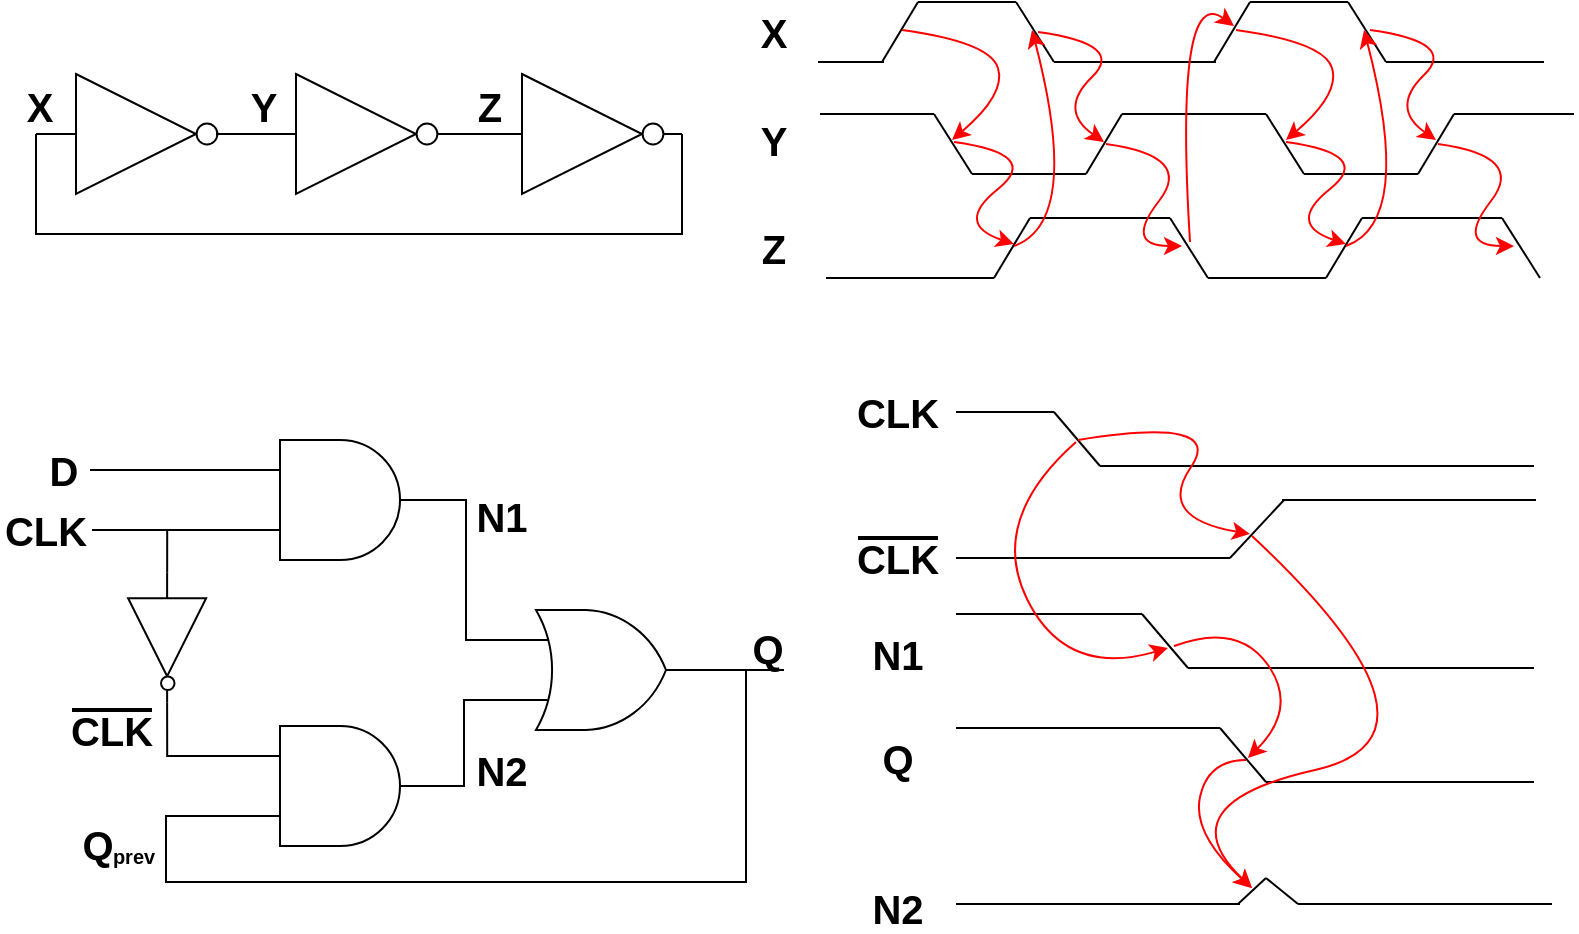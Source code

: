 <mxfile version="14.1.8" type="device"><diagram id="6ry-ktxCD0OobIDeHjhN" name="第 1 页"><mxGraphModel dx="1278" dy="948" grid="0" gridSize="10" guides="1" tooltips="1" connect="1" arrows="1" fold="1" page="0" pageScale="1" pageWidth="827" pageHeight="1169" math="0" shadow="0"><root><mxCell id="0"/><mxCell id="1" parent="0"/><mxCell id="Eeb_NLCzJlz4wdNrXk7k-3" value="" style="group" vertex="1" connectable="0" parent="1"><mxGeometry x="362" y="382" width="100" height="60" as="geometry"/></mxCell><mxCell id="Eeb_NLCzJlz4wdNrXk7k-1" value="" style="verticalLabelPosition=bottom;shadow=0;dashed=0;align=center;html=1;verticalAlign=top;shape=mxgraph.electrical.logic_gates.buffer2;" vertex="1" parent="Eeb_NLCzJlz4wdNrXk7k-3"><mxGeometry width="100" height="60" as="geometry"/></mxCell><mxCell id="Eeb_NLCzJlz4wdNrXk7k-2" value="" style="verticalLabelPosition=bottom;shadow=0;dashed=0;align=center;html=1;verticalAlign=top;shape=mxgraph.electrical.logic_gates.inverting_contact;" vertex="1" parent="Eeb_NLCzJlz4wdNrXk7k-3"><mxGeometry x="79" y="23.5" width="13" height="13" as="geometry"/></mxCell><mxCell id="Eeb_NLCzJlz4wdNrXk7k-60" value="&lt;b&gt;&lt;font style=&quot;font-size: 20px&quot;&gt;X&lt;/font&gt;&lt;/b&gt;" style="text;html=1;strokeColor=none;fillColor=none;align=center;verticalAlign=middle;whiteSpace=wrap;rounded=0;" vertex="1" parent="Eeb_NLCzJlz4wdNrXk7k-3"><mxGeometry x="-18" y="6" width="40" height="20" as="geometry"/></mxCell><mxCell id="Eeb_NLCzJlz4wdNrXk7k-4" value="" style="group" vertex="1" connectable="0" parent="1"><mxGeometry x="472" y="382" width="100" height="60" as="geometry"/></mxCell><mxCell id="Eeb_NLCzJlz4wdNrXk7k-5" value="" style="verticalLabelPosition=bottom;shadow=0;dashed=0;align=center;html=1;verticalAlign=top;shape=mxgraph.electrical.logic_gates.buffer2;" vertex="1" parent="Eeb_NLCzJlz4wdNrXk7k-4"><mxGeometry width="100" height="60" as="geometry"/></mxCell><mxCell id="Eeb_NLCzJlz4wdNrXk7k-6" value="" style="verticalLabelPosition=bottom;shadow=0;dashed=0;align=center;html=1;verticalAlign=top;shape=mxgraph.electrical.logic_gates.inverting_contact;" vertex="1" parent="Eeb_NLCzJlz4wdNrXk7k-4"><mxGeometry x="79" y="23.5" width="13" height="13" as="geometry"/></mxCell><mxCell id="Eeb_NLCzJlz4wdNrXk7k-61" value="&lt;b&gt;&lt;font style=&quot;font-size: 20px&quot;&gt;Y&lt;/font&gt;&lt;/b&gt;" style="text;html=1;strokeColor=none;fillColor=none;align=center;verticalAlign=middle;whiteSpace=wrap;rounded=0;" vertex="1" parent="Eeb_NLCzJlz4wdNrXk7k-4"><mxGeometry x="-16" y="6" width="40" height="20" as="geometry"/></mxCell><mxCell id="Eeb_NLCzJlz4wdNrXk7k-7" value="" style="group" vertex="1" connectable="0" parent="1"><mxGeometry x="585" y="382" width="100" height="60" as="geometry"/></mxCell><mxCell id="Eeb_NLCzJlz4wdNrXk7k-8" value="" style="verticalLabelPosition=bottom;shadow=0;dashed=0;align=center;html=1;verticalAlign=top;shape=mxgraph.electrical.logic_gates.buffer2;" vertex="1" parent="Eeb_NLCzJlz4wdNrXk7k-7"><mxGeometry width="100" height="60" as="geometry"/></mxCell><mxCell id="Eeb_NLCzJlz4wdNrXk7k-9" value="" style="verticalLabelPosition=bottom;shadow=0;dashed=0;align=center;html=1;verticalAlign=top;shape=mxgraph.electrical.logic_gates.inverting_contact;" vertex="1" parent="Eeb_NLCzJlz4wdNrXk7k-7"><mxGeometry x="79" y="23.5" width="13" height="13" as="geometry"/></mxCell><mxCell id="Eeb_NLCzJlz4wdNrXk7k-66" value="&lt;b&gt;&lt;font style=&quot;font-size: 20px&quot;&gt;Z&lt;/font&gt;&lt;/b&gt;" style="text;html=1;strokeColor=none;fillColor=none;align=center;verticalAlign=middle;whiteSpace=wrap;rounded=0;" vertex="1" parent="Eeb_NLCzJlz4wdNrXk7k-7"><mxGeometry x="-16" y="6" width="40" height="20" as="geometry"/></mxCell><mxCell id="Eeb_NLCzJlz4wdNrXk7k-10" style="edgeStyle=orthogonalEdgeStyle;rounded=0;orthogonalLoop=1;jettySize=auto;html=1;entryX=0;entryY=0.5;entryDx=0;entryDy=0;endArrow=none;endFill=0;" edge="1" parent="1" source="Eeb_NLCzJlz4wdNrXk7k-1" target="Eeb_NLCzJlz4wdNrXk7k-5"><mxGeometry relative="1" as="geometry"/></mxCell><mxCell id="Eeb_NLCzJlz4wdNrXk7k-11" style="edgeStyle=orthogonalEdgeStyle;rounded=0;orthogonalLoop=1;jettySize=auto;html=1;entryX=0;entryY=0.5;entryDx=0;entryDy=0;endArrow=none;endFill=0;" edge="1" parent="1" source="Eeb_NLCzJlz4wdNrXk7k-6" target="Eeb_NLCzJlz4wdNrXk7k-8"><mxGeometry relative="1" as="geometry"/></mxCell><mxCell id="Eeb_NLCzJlz4wdNrXk7k-12" style="edgeStyle=orthogonalEdgeStyle;rounded=0;orthogonalLoop=1;jettySize=auto;html=1;entryX=0;entryY=0.5;entryDx=0;entryDy=0;endArrow=none;endFill=0;exitX=1;exitY=0.5;exitDx=0;exitDy=0;" edge="1" parent="1" source="Eeb_NLCzJlz4wdNrXk7k-8" target="Eeb_NLCzJlz4wdNrXk7k-1"><mxGeometry relative="1" as="geometry"><Array as="points"><mxPoint x="685" y="462"/><mxPoint x="362" y="462"/></Array></mxGeometry></mxCell><mxCell id="Eeb_NLCzJlz4wdNrXk7k-13" value="" style="endArrow=none;html=1;" edge="1" parent="1"><mxGeometry width="50" height="50" relative="1" as="geometry"><mxPoint x="753" y="376" as="sourcePoint"/><mxPoint x="786" y="376" as="targetPoint"/></mxGeometry></mxCell><mxCell id="Eeb_NLCzJlz4wdNrXk7k-14" value="" style="endArrow=none;html=1;" edge="1" parent="1"><mxGeometry width="50" height="50" relative="1" as="geometry"><mxPoint x="785" y="376" as="sourcePoint"/><mxPoint x="803" y="346" as="targetPoint"/></mxGeometry></mxCell><mxCell id="Eeb_NLCzJlz4wdNrXk7k-15" value="" style="endArrow=none;html=1;" edge="1" parent="1"><mxGeometry width="50" height="50" relative="1" as="geometry"><mxPoint x="852" y="346" as="sourcePoint"/><mxPoint x="803" y="346" as="targetPoint"/></mxGeometry></mxCell><mxCell id="Eeb_NLCzJlz4wdNrXk7k-16" value="" style="endArrow=none;html=1;" edge="1" parent="1"><mxGeometry width="50" height="50" relative="1" as="geometry"><mxPoint x="871" y="376" as="sourcePoint"/><mxPoint x="852" y="346.0" as="targetPoint"/></mxGeometry></mxCell><mxCell id="Eeb_NLCzJlz4wdNrXk7k-17" value="" style="endArrow=none;html=1;" edge="1" parent="1"><mxGeometry width="50" height="50" relative="1" as="geometry"><mxPoint x="871.0" y="376" as="sourcePoint"/><mxPoint x="917" y="376" as="targetPoint"/></mxGeometry></mxCell><mxCell id="Eeb_NLCzJlz4wdNrXk7k-18" value="" style="endArrow=none;html=1;" edge="1" parent="1"><mxGeometry width="50" height="50" relative="1" as="geometry"><mxPoint x="917" y="376" as="sourcePoint"/><mxPoint x="950" y="376" as="targetPoint"/></mxGeometry></mxCell><mxCell id="Eeb_NLCzJlz4wdNrXk7k-23" value="" style="endArrow=none;html=1;" edge="1" parent="1"><mxGeometry width="50" height="50" relative="1" as="geometry"><mxPoint x="811" y="402" as="sourcePoint"/><mxPoint x="754" y="402" as="targetPoint"/></mxGeometry></mxCell><mxCell id="Eeb_NLCzJlz4wdNrXk7k-24" value="" style="endArrow=none;html=1;" edge="1" parent="1"><mxGeometry width="50" height="50" relative="1" as="geometry"><mxPoint x="830" y="432" as="sourcePoint"/><mxPoint x="811" y="402.0" as="targetPoint"/></mxGeometry></mxCell><mxCell id="Eeb_NLCzJlz4wdNrXk7k-25" value="" style="endArrow=none;html=1;" edge="1" parent="1"><mxGeometry width="50" height="50" relative="1" as="geometry"><mxPoint x="830" y="432" as="sourcePoint"/><mxPoint x="872" y="432" as="targetPoint"/></mxGeometry></mxCell><mxCell id="Eeb_NLCzJlz4wdNrXk7k-26" value="" style="endArrow=none;html=1;" edge="1" parent="1"><mxGeometry width="50" height="50" relative="1" as="geometry"><mxPoint x="887" y="432" as="sourcePoint"/><mxPoint x="905" y="402" as="targetPoint"/></mxGeometry></mxCell><mxCell id="Eeb_NLCzJlz4wdNrXk7k-27" value="" style="endArrow=none;html=1;" edge="1" parent="1"><mxGeometry width="50" height="50" relative="1" as="geometry"><mxPoint x="866" y="432" as="sourcePoint"/><mxPoint x="887" y="432" as="targetPoint"/></mxGeometry></mxCell><mxCell id="Eeb_NLCzJlz4wdNrXk7k-28" value="" style="endArrow=none;html=1;" edge="1" parent="1"><mxGeometry width="50" height="50" relative="1" as="geometry"><mxPoint x="965" y="402" as="sourcePoint"/><mxPoint x="905" y="402" as="targetPoint"/></mxGeometry></mxCell><mxCell id="Eeb_NLCzJlz4wdNrXk7k-29" value="" style="endArrow=none;html=1;" edge="1" parent="1"><mxGeometry width="50" height="50" relative="1" as="geometry"><mxPoint x="757" y="484" as="sourcePoint"/><mxPoint x="841" y="484" as="targetPoint"/></mxGeometry></mxCell><mxCell id="Eeb_NLCzJlz4wdNrXk7k-30" value="" style="endArrow=none;html=1;" edge="1" parent="1"><mxGeometry width="50" height="50" relative="1" as="geometry"><mxPoint x="841" y="484" as="sourcePoint"/><mxPoint x="859" y="454" as="targetPoint"/></mxGeometry></mxCell><mxCell id="Eeb_NLCzJlz4wdNrXk7k-31" value="" style="endArrow=none;html=1;" edge="1" parent="1"><mxGeometry width="50" height="50" relative="1" as="geometry"><mxPoint x="929" y="454" as="sourcePoint"/><mxPoint x="859" y="454" as="targetPoint"/></mxGeometry></mxCell><mxCell id="Eeb_NLCzJlz4wdNrXk7k-32" value="" style="endArrow=none;html=1;" edge="1" parent="1"><mxGeometry width="50" height="50" relative="1" as="geometry"><mxPoint x="948" y="484" as="sourcePoint"/><mxPoint x="929" y="454.0" as="targetPoint"/></mxGeometry></mxCell><mxCell id="Eeb_NLCzJlz4wdNrXk7k-33" value="" style="endArrow=none;html=1;" edge="1" parent="1"><mxGeometry width="50" height="50" relative="1" as="geometry"><mxPoint x="919" y="376" as="sourcePoint"/><mxPoint x="952" y="376" as="targetPoint"/></mxGeometry></mxCell><mxCell id="Eeb_NLCzJlz4wdNrXk7k-34" value="" style="endArrow=none;html=1;" edge="1" parent="1"><mxGeometry width="50" height="50" relative="1" as="geometry"><mxPoint x="951" y="376" as="sourcePoint"/><mxPoint x="969" y="346" as="targetPoint"/></mxGeometry></mxCell><mxCell id="Eeb_NLCzJlz4wdNrXk7k-35" value="" style="endArrow=none;html=1;" edge="1" parent="1"><mxGeometry width="50" height="50" relative="1" as="geometry"><mxPoint x="1018" y="346" as="sourcePoint"/><mxPoint x="969" y="346" as="targetPoint"/></mxGeometry></mxCell><mxCell id="Eeb_NLCzJlz4wdNrXk7k-36" value="" style="endArrow=none;html=1;" edge="1" parent="1"><mxGeometry width="50" height="50" relative="1" as="geometry"><mxPoint x="1037" y="376" as="sourcePoint"/><mxPoint x="1018" y="346.0" as="targetPoint"/></mxGeometry></mxCell><mxCell id="Eeb_NLCzJlz4wdNrXk7k-37" value="" style="endArrow=none;html=1;" edge="1" parent="1"><mxGeometry width="50" height="50" relative="1" as="geometry"><mxPoint x="1037" y="376" as="sourcePoint"/><mxPoint x="1083" y="376" as="targetPoint"/></mxGeometry></mxCell><mxCell id="Eeb_NLCzJlz4wdNrXk7k-38" value="" style="endArrow=none;html=1;" edge="1" parent="1"><mxGeometry width="50" height="50" relative="1" as="geometry"><mxPoint x="1083" y="376" as="sourcePoint"/><mxPoint x="1116" y="376" as="targetPoint"/></mxGeometry></mxCell><mxCell id="Eeb_NLCzJlz4wdNrXk7k-39" value="" style="endArrow=none;html=1;" edge="1" parent="1"><mxGeometry width="50" height="50" relative="1" as="geometry"><mxPoint x="977" y="402" as="sourcePoint"/><mxPoint x="920" y="402" as="targetPoint"/></mxGeometry></mxCell><mxCell id="Eeb_NLCzJlz4wdNrXk7k-40" value="" style="endArrow=none;html=1;" edge="1" parent="1"><mxGeometry width="50" height="50" relative="1" as="geometry"><mxPoint x="996" y="432" as="sourcePoint"/><mxPoint x="977" y="402.0" as="targetPoint"/></mxGeometry></mxCell><mxCell id="Eeb_NLCzJlz4wdNrXk7k-41" value="" style="endArrow=none;html=1;" edge="1" parent="1"><mxGeometry width="50" height="50" relative="1" as="geometry"><mxPoint x="996" y="432" as="sourcePoint"/><mxPoint x="1038" y="432" as="targetPoint"/></mxGeometry></mxCell><mxCell id="Eeb_NLCzJlz4wdNrXk7k-42" value="" style="endArrow=none;html=1;" edge="1" parent="1"><mxGeometry width="50" height="50" relative="1" as="geometry"><mxPoint x="1053" y="432" as="sourcePoint"/><mxPoint x="1071" y="402" as="targetPoint"/></mxGeometry></mxCell><mxCell id="Eeb_NLCzJlz4wdNrXk7k-43" value="" style="endArrow=none;html=1;" edge="1" parent="1"><mxGeometry width="50" height="50" relative="1" as="geometry"><mxPoint x="1032" y="432" as="sourcePoint"/><mxPoint x="1053" y="432" as="targetPoint"/></mxGeometry></mxCell><mxCell id="Eeb_NLCzJlz4wdNrXk7k-44" value="" style="endArrow=none;html=1;" edge="1" parent="1"><mxGeometry width="50" height="50" relative="1" as="geometry"><mxPoint x="1131" y="402" as="sourcePoint"/><mxPoint x="1071" y="402" as="targetPoint"/></mxGeometry></mxCell><mxCell id="Eeb_NLCzJlz4wdNrXk7k-45" value="" style="endArrow=none;html=1;" edge="1" parent="1"><mxGeometry width="50" height="50" relative="1" as="geometry"><mxPoint x="948" y="484" as="sourcePoint"/><mxPoint x="1007" y="484" as="targetPoint"/></mxGeometry></mxCell><mxCell id="Eeb_NLCzJlz4wdNrXk7k-46" value="" style="endArrow=none;html=1;" edge="1" parent="1"><mxGeometry width="50" height="50" relative="1" as="geometry"><mxPoint x="1007" y="484" as="sourcePoint"/><mxPoint x="1025" y="454" as="targetPoint"/></mxGeometry></mxCell><mxCell id="Eeb_NLCzJlz4wdNrXk7k-47" value="" style="endArrow=none;html=1;" edge="1" parent="1"><mxGeometry width="50" height="50" relative="1" as="geometry"><mxPoint x="1095" y="454" as="sourcePoint"/><mxPoint x="1025" y="454" as="targetPoint"/></mxGeometry></mxCell><mxCell id="Eeb_NLCzJlz4wdNrXk7k-48" value="" style="endArrow=none;html=1;" edge="1" parent="1"><mxGeometry width="50" height="50" relative="1" as="geometry"><mxPoint x="1114" y="484" as="sourcePoint"/><mxPoint x="1095" y="454.0" as="targetPoint"/></mxGeometry></mxCell><mxCell id="Eeb_NLCzJlz4wdNrXk7k-49" value="" style="curved=1;endArrow=classic;html=1;strokeColor=#FF0000;" edge="1" parent="1"><mxGeometry width="50" height="50" relative="1" as="geometry"><mxPoint x="795" y="360" as="sourcePoint"/><mxPoint x="820" y="415" as="targetPoint"/><Array as="points"><mxPoint x="839" y="366"/><mxPoint x="847" y="392"/></Array></mxGeometry></mxCell><mxCell id="Eeb_NLCzJlz4wdNrXk7k-50" value="" style="curved=1;endArrow=classic;html=1;strokeColor=#FF0000;" edge="1" parent="1"><mxGeometry width="50" height="50" relative="1" as="geometry"><mxPoint x="821" y="416" as="sourcePoint"/><mxPoint x="851" y="467" as="targetPoint"/><Array as="points"><mxPoint x="865" y="422"/><mxPoint x="821" y="457"/></Array></mxGeometry></mxCell><mxCell id="Eeb_NLCzJlz4wdNrXk7k-51" value="" style="curved=1;endArrow=classic;html=1;strokeColor=#FF0000;" edge="1" parent="1"><mxGeometry width="50" height="50" relative="1" as="geometry"><mxPoint x="851" y="468" as="sourcePoint"/><mxPoint x="860" y="360" as="targetPoint"/><Array as="points"><mxPoint x="885" y="456"/></Array></mxGeometry></mxCell><mxCell id="Eeb_NLCzJlz4wdNrXk7k-52" value="" style="curved=1;endArrow=classic;html=1;strokeColor=#FF0000;" edge="1" parent="1"><mxGeometry width="50" height="50" relative="1" as="geometry"><mxPoint x="863" y="361" as="sourcePoint"/><mxPoint x="896" y="416" as="targetPoint"/><Array as="points"><mxPoint x="907" y="367"/><mxPoint x="873" y="400"/></Array></mxGeometry></mxCell><mxCell id="Eeb_NLCzJlz4wdNrXk7k-53" value="" style="curved=1;endArrow=classic;html=1;strokeColor=#FF0000;" edge="1" parent="1"><mxGeometry width="50" height="50" relative="1" as="geometry"><mxPoint x="897" y="417" as="sourcePoint"/><mxPoint x="935" y="468" as="targetPoint"/><Array as="points"><mxPoint x="941" y="423"/><mxPoint x="906" y="468"/></Array></mxGeometry></mxCell><mxCell id="Eeb_NLCzJlz4wdNrXk7k-54" value="" style="curved=1;endArrow=classic;html=1;strokeColor=#FF0000;" edge="1" parent="1"><mxGeometry width="50" height="50" relative="1" as="geometry"><mxPoint x="939" y="466" as="sourcePoint"/><mxPoint x="961" y="358" as="targetPoint"/><Array as="points"><mxPoint x="931" y="336"/></Array></mxGeometry></mxCell><mxCell id="Eeb_NLCzJlz4wdNrXk7k-55" value="" style="curved=1;endArrow=classic;html=1;strokeColor=#FF0000;" edge="1" parent="1"><mxGeometry width="50" height="50" relative="1" as="geometry"><mxPoint x="962" y="360" as="sourcePoint"/><mxPoint x="987" y="415" as="targetPoint"/><Array as="points"><mxPoint x="1006" y="366"/><mxPoint x="1014" y="392"/></Array></mxGeometry></mxCell><mxCell id="Eeb_NLCzJlz4wdNrXk7k-56" value="" style="curved=1;endArrow=classic;html=1;strokeColor=#FF0000;" edge="1" parent="1"><mxGeometry width="50" height="50" relative="1" as="geometry"><mxPoint x="987" y="416" as="sourcePoint"/><mxPoint x="1017" y="467" as="targetPoint"/><Array as="points"><mxPoint x="1031" y="422"/><mxPoint x="987" y="457"/></Array></mxGeometry></mxCell><mxCell id="Eeb_NLCzJlz4wdNrXk7k-57" value="" style="curved=1;endArrow=classic;html=1;strokeColor=#FF0000;" edge="1" parent="1"><mxGeometry width="50" height="50" relative="1" as="geometry"><mxPoint x="1017" y="468" as="sourcePoint"/><mxPoint x="1026" y="360" as="targetPoint"/><Array as="points"><mxPoint x="1051" y="456"/></Array></mxGeometry></mxCell><mxCell id="Eeb_NLCzJlz4wdNrXk7k-58" value="" style="curved=1;endArrow=classic;html=1;strokeColor=#FF0000;" edge="1" parent="1"><mxGeometry width="50" height="50" relative="1" as="geometry"><mxPoint x="1029" y="360" as="sourcePoint"/><mxPoint x="1062" y="415" as="targetPoint"/><Array as="points"><mxPoint x="1073" y="366"/><mxPoint x="1039" y="399"/></Array></mxGeometry></mxCell><mxCell id="Eeb_NLCzJlz4wdNrXk7k-59" value="" style="curved=1;endArrow=classic;html=1;strokeColor=#FF0000;" edge="1" parent="1"><mxGeometry width="50" height="50" relative="1" as="geometry"><mxPoint x="1063" y="417" as="sourcePoint"/><mxPoint x="1101" y="468" as="targetPoint"/><Array as="points"><mxPoint x="1107" y="423"/><mxPoint x="1072" y="468"/></Array></mxGeometry></mxCell><mxCell id="Eeb_NLCzJlz4wdNrXk7k-67" value="&lt;b&gt;&lt;font style=&quot;font-size: 20px&quot;&gt;X&lt;/font&gt;&lt;/b&gt;" style="text;html=1;strokeColor=none;fillColor=none;align=center;verticalAlign=middle;whiteSpace=wrap;rounded=0;" vertex="1" parent="1"><mxGeometry x="711" y="351" width="40" height="20" as="geometry"/></mxCell><mxCell id="Eeb_NLCzJlz4wdNrXk7k-69" value="&lt;b&gt;&lt;font style=&quot;font-size: 20px&quot;&gt;Y&lt;/font&gt;&lt;/b&gt;" style="text;html=1;strokeColor=none;fillColor=none;align=center;verticalAlign=middle;whiteSpace=wrap;rounded=0;" vertex="1" parent="1"><mxGeometry x="711" y="405" width="40" height="20" as="geometry"/></mxCell><mxCell id="Eeb_NLCzJlz4wdNrXk7k-70" value="&lt;b&gt;&lt;font style=&quot;font-size: 20px&quot;&gt;Z&lt;/font&gt;&lt;/b&gt;" style="text;html=1;strokeColor=none;fillColor=none;align=center;verticalAlign=middle;whiteSpace=wrap;rounded=0;" vertex="1" parent="1"><mxGeometry x="711" y="459" width="40" height="20" as="geometry"/></mxCell><mxCell id="Eeb_NLCzJlz4wdNrXk7k-72" value="" style="group;rotation=90;" vertex="1" connectable="0" parent="1"><mxGeometry x="411" y="640" width="65" height="39" as="geometry"/></mxCell><mxCell id="Eeb_NLCzJlz4wdNrXk7k-73" value="" style="verticalLabelPosition=bottom;shadow=0;dashed=0;align=center;html=1;verticalAlign=top;shape=mxgraph.electrical.logic_gates.buffer2;rotation=90;" vertex="1" parent="Eeb_NLCzJlz4wdNrXk7k-72"><mxGeometry x="-15.942" y="4.098" width="65" height="39" as="geometry"/></mxCell><mxCell id="Eeb_NLCzJlz4wdNrXk7k-74" value="" style="verticalLabelPosition=bottom;shadow=0;dashed=0;align=center;html=1;verticalAlign=top;shape=mxgraph.electrical.logic_gates.inverting_contact;rotation=90;" vertex="1" parent="Eeb_NLCzJlz4wdNrXk7k-72"><mxGeometry x="12.658" y="42.448" width="8.45" height="8.45" as="geometry"/></mxCell><mxCell id="Eeb_NLCzJlz4wdNrXk7k-85" style="edgeStyle=orthogonalEdgeStyle;rounded=0;orthogonalLoop=1;jettySize=auto;html=1;entryX=0;entryY=0.25;entryDx=0;entryDy=0;entryPerimeter=0;endArrow=none;endFill=0;strokeColor=#000000;" edge="1" parent="1" source="Eeb_NLCzJlz4wdNrXk7k-76" target="Eeb_NLCzJlz4wdNrXk7k-77"><mxGeometry relative="1" as="geometry"><Array as="points"><mxPoint x="577" y="595"/><mxPoint x="577" y="665"/></Array></mxGeometry></mxCell><mxCell id="Eeb_NLCzJlz4wdNrXk7k-76" value="" style="verticalLabelPosition=bottom;shadow=0;dashed=0;align=center;html=1;verticalAlign=top;shape=mxgraph.electrical.logic_gates.logic_gate;operation=and;" vertex="1" parent="1"><mxGeometry x="464" y="565" width="100" height="60" as="geometry"/></mxCell><mxCell id="Eeb_NLCzJlz4wdNrXk7k-87" style="edgeStyle=orthogonalEdgeStyle;rounded=0;orthogonalLoop=1;jettySize=auto;html=1;entryX=0;entryY=0.75;entryDx=0;entryDy=0;entryPerimeter=0;endArrow=none;endFill=0;strokeColor=#000000;exitX=1;exitY=0.5;exitDx=0;exitDy=0;exitPerimeter=0;" edge="1" parent="1" source="Eeb_NLCzJlz4wdNrXk7k-77" target="Eeb_NLCzJlz4wdNrXk7k-79"><mxGeometry relative="1" as="geometry"><Array as="points"><mxPoint x="717" y="680"/><mxPoint x="717" y="786"/><mxPoint x="427" y="786"/><mxPoint x="427" y="753"/></Array></mxGeometry></mxCell><mxCell id="Eeb_NLCzJlz4wdNrXk7k-77" value="" style="verticalLabelPosition=bottom;shadow=0;dashed=0;align=center;html=1;verticalAlign=top;shape=mxgraph.electrical.logic_gates.logic_gate;operation=or;" vertex="1" parent="1"><mxGeometry x="597" y="650" width="100" height="60" as="geometry"/></mxCell><mxCell id="Eeb_NLCzJlz4wdNrXk7k-86" style="edgeStyle=orthogonalEdgeStyle;rounded=0;orthogonalLoop=1;jettySize=auto;html=1;entryX=0;entryY=0.75;entryDx=0;entryDy=0;entryPerimeter=0;endArrow=none;endFill=0;strokeColor=#000000;" edge="1" parent="1" source="Eeb_NLCzJlz4wdNrXk7k-79" target="Eeb_NLCzJlz4wdNrXk7k-77"><mxGeometry relative="1" as="geometry"><Array as="points"><mxPoint x="576" y="738"/><mxPoint x="576" y="695"/></Array></mxGeometry></mxCell><mxCell id="Eeb_NLCzJlz4wdNrXk7k-79" value="" style="verticalLabelPosition=bottom;shadow=0;dashed=0;align=center;html=1;verticalAlign=top;shape=mxgraph.electrical.logic_gates.logic_gate;operation=and;" vertex="1" parent="1"><mxGeometry x="464" y="708" width="100" height="60" as="geometry"/></mxCell><mxCell id="Eeb_NLCzJlz4wdNrXk7k-80" value="" style="endArrow=none;html=1;exitX=0;exitY=0.75;exitDx=0;exitDy=0;exitPerimeter=0;" edge="1" parent="1" source="Eeb_NLCzJlz4wdNrXk7k-76"><mxGeometry width="50" height="50" relative="1" as="geometry"><mxPoint x="748" y="545" as="sourcePoint"/><mxPoint x="390" y="610" as="targetPoint"/></mxGeometry></mxCell><mxCell id="Eeb_NLCzJlz4wdNrXk7k-81" value="" style="endArrow=none;html=1;exitX=0;exitY=0.25;exitDx=0;exitDy=0;exitPerimeter=0;" edge="1" parent="1" source="Eeb_NLCzJlz4wdNrXk7k-76"><mxGeometry width="50" height="50" relative="1" as="geometry"><mxPoint x="474" y="620" as="sourcePoint"/><mxPoint x="389" y="580" as="targetPoint"/></mxGeometry></mxCell><mxCell id="Eeb_NLCzJlz4wdNrXk7k-83" style="edgeStyle=orthogonalEdgeStyle;rounded=0;orthogonalLoop=1;jettySize=auto;html=1;endArrow=none;endFill=0;strokeColor=#000000;" edge="1" parent="1" source="Eeb_NLCzJlz4wdNrXk7k-73"><mxGeometry relative="1" as="geometry"><mxPoint x="427.558" y="609.99" as="targetPoint"/></mxGeometry></mxCell><mxCell id="Eeb_NLCzJlz4wdNrXk7k-84" style="edgeStyle=orthogonalEdgeStyle;rounded=0;orthogonalLoop=1;jettySize=auto;html=1;entryX=0;entryY=0.25;entryDx=0;entryDy=0;entryPerimeter=0;endArrow=none;endFill=0;strokeColor=#000000;exitX=1;exitY=0.5;exitDx=0;exitDy=0;" edge="1" parent="1" source="Eeb_NLCzJlz4wdNrXk7k-73" target="Eeb_NLCzJlz4wdNrXk7k-79"><mxGeometry relative="1" as="geometry"><Array as="points"><mxPoint x="428" y="723"/></Array></mxGeometry></mxCell><mxCell id="Eeb_NLCzJlz4wdNrXk7k-88" value="&lt;font style=&quot;font-size: 20px&quot;&gt;&lt;b&gt;D&lt;/b&gt;&lt;/font&gt;" style="text;html=1;strokeColor=none;fillColor=none;align=center;verticalAlign=middle;whiteSpace=wrap;rounded=0;" vertex="1" parent="1"><mxGeometry x="356" y="570" width="40" height="20" as="geometry"/></mxCell><mxCell id="Eeb_NLCzJlz4wdNrXk7k-89" value="&lt;font style=&quot;font-size: 20px&quot;&gt;&lt;b&gt;CLK&lt;/b&gt;&lt;/font&gt;" style="text;html=1;strokeColor=none;fillColor=none;align=center;verticalAlign=middle;whiteSpace=wrap;rounded=0;" vertex="1" parent="1"><mxGeometry x="347" y="600" width="40" height="20" as="geometry"/></mxCell><mxCell id="Eeb_NLCzJlz4wdNrXk7k-90" value="&lt;font style=&quot;font-size: 20px&quot;&gt;&lt;b&gt;CLK&lt;/b&gt;&lt;/font&gt;" style="text;html=1;strokeColor=none;fillColor=none;align=center;verticalAlign=middle;whiteSpace=wrap;rounded=0;" vertex="1" parent="1"><mxGeometry x="380" y="700" width="40" height="20" as="geometry"/></mxCell><mxCell id="Eeb_NLCzJlz4wdNrXk7k-91" value="" style="endArrow=none;html=1;strokeColor=#000000;exitX=0;exitY=0;exitDx=0;exitDy=0;entryX=1;entryY=0;entryDx=0;entryDy=0;strokeWidth=2;" edge="1" parent="1" source="Eeb_NLCzJlz4wdNrXk7k-90" target="Eeb_NLCzJlz4wdNrXk7k-90"><mxGeometry width="50" height="50" relative="1" as="geometry"><mxPoint x="433" y="688" as="sourcePoint"/><mxPoint x="483" y="638" as="targetPoint"/></mxGeometry></mxCell><mxCell id="Eeb_NLCzJlz4wdNrXk7k-92" value="&lt;font style=&quot;font-size: 20px&quot;&gt;&lt;b&gt;Q&lt;/b&gt;&lt;/font&gt;" style="text;html=1;strokeColor=none;fillColor=none;align=center;verticalAlign=middle;whiteSpace=wrap;rounded=0;" vertex="1" parent="1"><mxGeometry x="708" y="659" width="40" height="20" as="geometry"/></mxCell><mxCell id="Eeb_NLCzJlz4wdNrXk7k-93" style="edgeStyle=orthogonalEdgeStyle;rounded=0;orthogonalLoop=1;jettySize=auto;html=1;endArrow=none;endFill=0;strokeColor=#000000;exitX=1;exitY=0.5;exitDx=0;exitDy=0;exitPerimeter=0;" edge="1" parent="1" source="Eeb_NLCzJlz4wdNrXk7k-77"><mxGeometry relative="1" as="geometry"><mxPoint x="707" y="690" as="sourcePoint"/><mxPoint x="736" y="680" as="targetPoint"/><Array as="points"><mxPoint x="736" y="680"/><mxPoint x="736" y="680"/></Array></mxGeometry></mxCell><mxCell id="Eeb_NLCzJlz4wdNrXk7k-96" value="" style="group" vertex="1" connectable="0" parent="1"><mxGeometry x="373" y="757" width="58" height="26" as="geometry"/></mxCell><mxCell id="Eeb_NLCzJlz4wdNrXk7k-94" value="&lt;font style=&quot;font-size: 20px&quot;&gt;&lt;b&gt;Q&lt;/b&gt;&lt;/font&gt;" style="text;html=1;strokeColor=none;fillColor=none;align=center;verticalAlign=middle;whiteSpace=wrap;rounded=0;" vertex="1" parent="Eeb_NLCzJlz4wdNrXk7k-96"><mxGeometry width="40" height="20" as="geometry"/></mxCell><mxCell id="Eeb_NLCzJlz4wdNrXk7k-95" value="&lt;b&gt;&lt;font style=&quot;font-size: 10px&quot;&gt;prev&lt;/font&gt;&lt;/b&gt;" style="text;html=1;strokeColor=none;fillColor=none;align=center;verticalAlign=middle;whiteSpace=wrap;rounded=0;" vertex="1" parent="Eeb_NLCzJlz4wdNrXk7k-96"><mxGeometry x="18" y="6" width="40" height="20" as="geometry"/></mxCell><mxCell id="Eeb_NLCzJlz4wdNrXk7k-97" value="&lt;span style=&quot;font-size: 20px&quot;&gt;&lt;b&gt;N1&lt;/b&gt;&lt;/span&gt;" style="text;html=1;strokeColor=none;fillColor=none;align=center;verticalAlign=middle;whiteSpace=wrap;rounded=0;" vertex="1" parent="1"><mxGeometry x="575" y="593" width="40" height="20" as="geometry"/></mxCell><mxCell id="Eeb_NLCzJlz4wdNrXk7k-98" value="&lt;span style=&quot;font-size: 20px&quot;&gt;&lt;b&gt;N2&lt;/b&gt;&lt;/span&gt;" style="text;html=1;strokeColor=none;fillColor=none;align=center;verticalAlign=middle;whiteSpace=wrap;rounded=0;" vertex="1" parent="1"><mxGeometry x="575" y="720" width="40" height="20" as="geometry"/></mxCell><mxCell id="Eeb_NLCzJlz4wdNrXk7k-100" value="" style="endArrow=none;html=1;strokeColor=#000000;strokeWidth=1;" edge="1" parent="1"><mxGeometry width="50" height="50" relative="1" as="geometry"><mxPoint x="822" y="551" as="sourcePoint"/><mxPoint x="871" y="551" as="targetPoint"/></mxGeometry></mxCell><mxCell id="Eeb_NLCzJlz4wdNrXk7k-101" value="" style="endArrow=none;html=1;strokeColor=#000000;strokeWidth=1;" edge="1" parent="1"><mxGeometry width="50" height="50" relative="1" as="geometry"><mxPoint x="871" y="551" as="sourcePoint"/><mxPoint x="894" y="578" as="targetPoint"/></mxGeometry></mxCell><mxCell id="Eeb_NLCzJlz4wdNrXk7k-103" value="" style="endArrow=none;html=1;strokeColor=#000000;strokeWidth=1;" edge="1" parent="1"><mxGeometry width="50" height="50" relative="1" as="geometry"><mxPoint x="894" y="578" as="sourcePoint"/><mxPoint x="1111" y="578" as="targetPoint"/></mxGeometry></mxCell><mxCell id="Eeb_NLCzJlz4wdNrXk7k-104" value="" style="endArrow=none;html=1;strokeColor=#000000;strokeWidth=1;" edge="1" parent="1"><mxGeometry width="50" height="50" relative="1" as="geometry"><mxPoint x="822" y="624" as="sourcePoint"/><mxPoint x="959" y="624" as="targetPoint"/></mxGeometry></mxCell><mxCell id="Eeb_NLCzJlz4wdNrXk7k-106" value="" style="endArrow=none;html=1;strokeColor=#000000;strokeWidth=1;" edge="1" parent="1"><mxGeometry width="50" height="50" relative="1" as="geometry"><mxPoint x="986" y="595" as="sourcePoint"/><mxPoint x="959" y="624" as="targetPoint"/></mxGeometry></mxCell><mxCell id="Eeb_NLCzJlz4wdNrXk7k-108" value="" style="endArrow=none;html=1;strokeColor=#000000;strokeWidth=1;" edge="1" parent="1"><mxGeometry width="50" height="50" relative="1" as="geometry"><mxPoint x="985" y="595" as="sourcePoint"/><mxPoint x="1112" y="595" as="targetPoint"/></mxGeometry></mxCell><mxCell id="Eeb_NLCzJlz4wdNrXk7k-109" value="" style="endArrow=none;html=1;strokeColor=#000000;strokeWidth=1;" edge="1" parent="1"><mxGeometry width="50" height="50" relative="1" as="geometry"><mxPoint x="822" y="652" as="sourcePoint"/><mxPoint x="915" y="652" as="targetPoint"/></mxGeometry></mxCell><mxCell id="Eeb_NLCzJlz4wdNrXk7k-110" value="" style="endArrow=none;html=1;strokeColor=#000000;strokeWidth=1;" edge="1" parent="1"><mxGeometry width="50" height="50" relative="1" as="geometry"><mxPoint x="938" y="679" as="sourcePoint"/><mxPoint x="1111" y="679" as="targetPoint"/></mxGeometry></mxCell><mxCell id="Eeb_NLCzJlz4wdNrXk7k-111" value="" style="endArrow=none;html=1;strokeColor=#000000;strokeWidth=1;" edge="1" parent="1"><mxGeometry width="50" height="50" relative="1" as="geometry"><mxPoint x="915" y="652" as="sourcePoint"/><mxPoint x="938" y="679" as="targetPoint"/></mxGeometry></mxCell><mxCell id="Eeb_NLCzJlz4wdNrXk7k-113" value="&lt;font style=&quot;font-size: 20px&quot;&gt;&lt;b&gt;CLK&lt;/b&gt;&lt;/font&gt;" style="text;html=1;strokeColor=none;fillColor=none;align=center;verticalAlign=middle;whiteSpace=wrap;rounded=0;" vertex="1" parent="1"><mxGeometry x="773" y="541" width="40" height="20" as="geometry"/></mxCell><mxCell id="Eeb_NLCzJlz4wdNrXk7k-114" value="&lt;font style=&quot;font-size: 20px&quot;&gt;&lt;b&gt;CLK&lt;/b&gt;&lt;/font&gt;" style="text;html=1;strokeColor=none;fillColor=none;align=center;verticalAlign=middle;whiteSpace=wrap;rounded=0;" vertex="1" parent="1"><mxGeometry x="773" y="614" width="40" height="20" as="geometry"/></mxCell><mxCell id="Eeb_NLCzJlz4wdNrXk7k-115" value="" style="endArrow=none;html=1;strokeColor=#000000;exitX=0;exitY=0;exitDx=0;exitDy=0;entryX=1;entryY=0;entryDx=0;entryDy=0;strokeWidth=2;" edge="1" parent="1" source="Eeb_NLCzJlz4wdNrXk7k-114" target="Eeb_NLCzJlz4wdNrXk7k-114"><mxGeometry width="50" height="50" relative="1" as="geometry"><mxPoint x="826" y="602" as="sourcePoint"/><mxPoint x="876" y="552" as="targetPoint"/></mxGeometry></mxCell><mxCell id="Eeb_NLCzJlz4wdNrXk7k-116" value="&lt;span style=&quot;font-size: 20px&quot;&gt;&lt;b&gt;N1&lt;/b&gt;&lt;/span&gt;" style="text;html=1;strokeColor=none;fillColor=none;align=center;verticalAlign=middle;whiteSpace=wrap;rounded=0;" vertex="1" parent="1"><mxGeometry x="773" y="662" width="40" height="20" as="geometry"/></mxCell><mxCell id="Eeb_NLCzJlz4wdNrXk7k-117" value="" style="endArrow=none;html=1;strokeColor=#000000;strokeWidth=1;" edge="1" parent="1"><mxGeometry width="50" height="50" relative="1" as="geometry"><mxPoint x="822" y="709" as="sourcePoint"/><mxPoint x="954" y="709" as="targetPoint"/></mxGeometry></mxCell><mxCell id="Eeb_NLCzJlz4wdNrXk7k-118" value="" style="endArrow=none;html=1;strokeColor=#000000;strokeWidth=1;" edge="1" parent="1"><mxGeometry width="50" height="50" relative="1" as="geometry"><mxPoint x="954.0" y="709" as="sourcePoint"/><mxPoint x="977.0" y="736" as="targetPoint"/></mxGeometry></mxCell><mxCell id="Eeb_NLCzJlz4wdNrXk7k-119" value="" style="endArrow=none;html=1;strokeColor=#000000;strokeWidth=1;" edge="1" parent="1"><mxGeometry width="50" height="50" relative="1" as="geometry"><mxPoint x="977" y="736" as="sourcePoint"/><mxPoint x="1111" y="736" as="targetPoint"/></mxGeometry></mxCell><mxCell id="Eeb_NLCzJlz4wdNrXk7k-120" value="&lt;span style=&quot;font-size: 20px&quot;&gt;&lt;b&gt;Q&lt;/b&gt;&lt;/span&gt;" style="text;html=1;strokeColor=none;fillColor=none;align=center;verticalAlign=middle;whiteSpace=wrap;rounded=0;" vertex="1" parent="1"><mxGeometry x="773" y="714" width="40" height="20" as="geometry"/></mxCell><mxCell id="Eeb_NLCzJlz4wdNrXk7k-121" value="" style="endArrow=none;html=1;strokeColor=#000000;strokeWidth=1;" edge="1" parent="1"><mxGeometry width="50" height="50" relative="1" as="geometry"><mxPoint x="822.0" y="797" as="sourcePoint"/><mxPoint x="954.0" y="797" as="targetPoint"/></mxGeometry></mxCell><mxCell id="Eeb_NLCzJlz4wdNrXk7k-122" value="" style="endArrow=none;html=1;strokeColor=#000000;strokeWidth=1;" edge="1" parent="1"><mxGeometry width="50" height="50" relative="1" as="geometry"><mxPoint x="822.0" y="797" as="sourcePoint"/><mxPoint x="964" y="797" as="targetPoint"/></mxGeometry></mxCell><mxCell id="Eeb_NLCzJlz4wdNrXk7k-123" value="&lt;span style=&quot;font-size: 20px&quot;&gt;&lt;b&gt;N2&lt;/b&gt;&lt;/span&gt;" style="text;html=1;strokeColor=none;fillColor=none;align=center;verticalAlign=middle;whiteSpace=wrap;rounded=0;" vertex="1" parent="1"><mxGeometry x="773" y="789" width="40" height="20" as="geometry"/></mxCell><mxCell id="Eeb_NLCzJlz4wdNrXk7k-126" value="" style="endArrow=none;html=1;strokeColor=#000000;strokeWidth=1;" edge="1" parent="1"><mxGeometry width="50" height="50" relative="1" as="geometry"><mxPoint x="993" y="797" as="sourcePoint"/><mxPoint x="1120" y="797" as="targetPoint"/></mxGeometry></mxCell><mxCell id="Eeb_NLCzJlz4wdNrXk7k-127" value="" style="endArrow=none;html=1;strokeColor=#000000;strokeWidth=1;" edge="1" parent="1"><mxGeometry width="50" height="50" relative="1" as="geometry"><mxPoint x="963" y="797" as="sourcePoint"/><mxPoint x="977" y="784" as="targetPoint"/></mxGeometry></mxCell><mxCell id="Eeb_NLCzJlz4wdNrXk7k-128" value="" style="endArrow=none;html=1;strokeColor=#000000;strokeWidth=1;" edge="1" parent="1"><mxGeometry width="50" height="50" relative="1" as="geometry"><mxPoint x="993" y="797" as="sourcePoint"/><mxPoint x="977" y="784" as="targetPoint"/></mxGeometry></mxCell><mxCell id="Eeb_NLCzJlz4wdNrXk7k-129" value="" style="curved=1;endArrow=classic;html=1;strokeColor=#FF0000;" edge="1" parent="1"><mxGeometry width="50" height="50" relative="1" as="geometry"><mxPoint x="883" y="565" as="sourcePoint"/><mxPoint x="969" y="612" as="targetPoint"/><Array as="points"><mxPoint x="957" y="553"/><mxPoint x="922" y="604"/></Array></mxGeometry></mxCell><mxCell id="Eeb_NLCzJlz4wdNrXk7k-130" value="" style="curved=1;endArrow=classic;html=1;strokeColor=#FF0000;" edge="1" parent="1"><mxGeometry width="50" height="50" relative="1" as="geometry"><mxPoint x="882" y="566" as="sourcePoint"/><mxPoint x="928" y="669" as="targetPoint"/><Array as="points"><mxPoint x="838" y="605"/><mxPoint x="877" y="684"/></Array></mxGeometry></mxCell><mxCell id="Eeb_NLCzJlz4wdNrXk7k-131" value="" style="curved=1;endArrow=classic;html=1;strokeColor=#FF0000;" edge="1" parent="1"><mxGeometry width="50" height="50" relative="1" as="geometry"><mxPoint x="931" y="668" as="sourcePoint"/><mxPoint x="968" y="724" as="targetPoint"/><Array as="points"><mxPoint x="963" y="656"/><mxPoint x="993" y="699"/></Array></mxGeometry></mxCell><mxCell id="Eeb_NLCzJlz4wdNrXk7k-132" value="" style="curved=1;endArrow=classic;html=1;strokeColor=#FF0000;" edge="1" parent="1"><mxGeometry width="50" height="50" relative="1" as="geometry"><mxPoint x="967" y="725" as="sourcePoint"/><mxPoint x="970" y="789" as="targetPoint"/><Array as="points"><mxPoint x="948" y="725"/><mxPoint x="940" y="762"/></Array></mxGeometry></mxCell><mxCell id="Eeb_NLCzJlz4wdNrXk7k-133" value="" style="curved=1;endArrow=classic;html=1;strokeColor=#FF0000;" edge="1" parent="1"><mxGeometry width="50" height="50" relative="1" as="geometry"><mxPoint x="970" y="613" as="sourcePoint"/><mxPoint x="970" y="789" as="targetPoint"/><Array as="points"><mxPoint x="1077" y="713"/><mxPoint x="926" y="747"/></Array></mxGeometry></mxCell></root></mxGraphModel></diagram></mxfile>